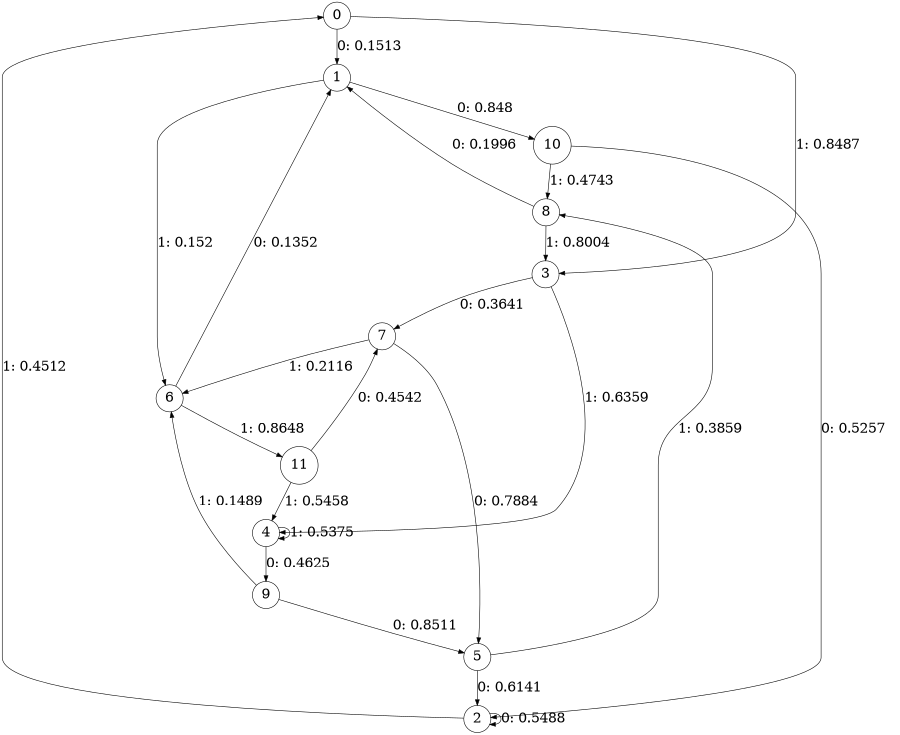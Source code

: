 digraph "ch22randomL4" {
size = "6,8.5";
ratio = "fill";
node [shape = circle];
node [fontsize = 24];
edge [fontsize = 24];
0 -> 1 [label = "0: 0.1513   "];
0 -> 3 [label = "1: 0.8487   "];
1 -> 10 [label = "0: 0.848    "];
1 -> 6 [label = "1: 0.152    "];
2 -> 2 [label = "0: 0.5488   "];
2 -> 0 [label = "1: 0.4512   "];
3 -> 7 [label = "0: 0.3641   "];
3 -> 4 [label = "1: 0.6359   "];
4 -> 9 [label = "0: 0.4625   "];
4 -> 4 [label = "1: 0.5375   "];
5 -> 2 [label = "0: 0.6141   "];
5 -> 8 [label = "1: 0.3859   "];
6 -> 1 [label = "0: 0.1352   "];
6 -> 11 [label = "1: 0.8648   "];
7 -> 5 [label = "0: 0.7884   "];
7 -> 6 [label = "1: 0.2116   "];
8 -> 1 [label = "0: 0.1996   "];
8 -> 3 [label = "1: 0.8004   "];
9 -> 5 [label = "0: 0.8511   "];
9 -> 6 [label = "1: 0.1489   "];
10 -> 2 [label = "0: 0.5257   "];
10 -> 8 [label = "1: 0.4743   "];
11 -> 7 [label = "0: 0.4542   "];
11 -> 4 [label = "1: 0.5458   "];
}